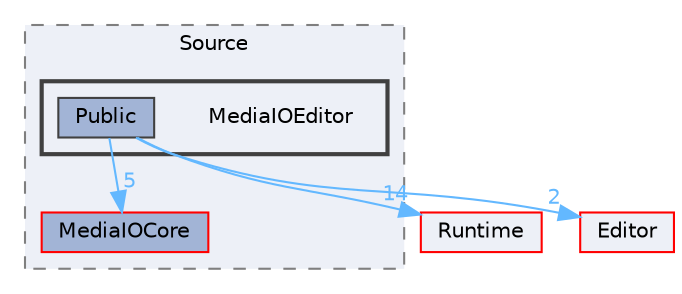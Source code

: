 digraph "MediaIOEditor"
{
 // INTERACTIVE_SVG=YES
 // LATEX_PDF_SIZE
  bgcolor="transparent";
  edge [fontname=Helvetica,fontsize=10,labelfontname=Helvetica,labelfontsize=10];
  node [fontname=Helvetica,fontsize=10,shape=box,height=0.2,width=0.4];
  compound=true
  subgraph clusterdir_eb09b2bb8ad743da068358064e0ee1c1 {
    graph [ bgcolor="#edf0f7", pencolor="grey50", label="Source", fontname=Helvetica,fontsize=10 style="filled,dashed", URL="dir_eb09b2bb8ad743da068358064e0ee1c1.html",tooltip=""]
  dir_bcb894c22127ee4a6e57b00883fa90b5 [label="MediaIOCore", fillcolor="#a2b4d6", color="red", style="filled", URL="dir_bcb894c22127ee4a6e57b00883fa90b5.html",tooltip=""];
  subgraph clusterdir_175e7bbfbebf35631268bc33cd4e3002 {
    graph [ bgcolor="#edf0f7", pencolor="grey25", label="", fontname=Helvetica,fontsize=10 style="filled,bold", URL="dir_175e7bbfbebf35631268bc33cd4e3002.html",tooltip=""]
    dir_175e7bbfbebf35631268bc33cd4e3002 [shape=plaintext, label="MediaIOEditor"];
  dir_73fc52f4ac360d78c7b665d4babdba9b [label="Public", fillcolor="#a2b4d6", color="grey25", style="filled", URL="dir_73fc52f4ac360d78c7b665d4babdba9b.html",tooltip=""];
  }
  }
  dir_7536b172fbd480bfd146a1b1acd6856b [label="Runtime", fillcolor="#edf0f7", color="red", style="filled", URL="dir_7536b172fbd480bfd146a1b1acd6856b.html",tooltip=""];
  dir_b26507eead720464ba2ac6bbc6dcec5f [label="Editor", fillcolor="#edf0f7", color="red", style="filled", URL="dir_b26507eead720464ba2ac6bbc6dcec5f.html",tooltip=""];
  dir_73fc52f4ac360d78c7b665d4babdba9b->dir_7536b172fbd480bfd146a1b1acd6856b [headlabel="14", labeldistance=1.5 headhref="dir_000838_000984.html" href="dir_000838_000984.html" color="steelblue1" fontcolor="steelblue1"];
  dir_73fc52f4ac360d78c7b665d4babdba9b->dir_b26507eead720464ba2ac6bbc6dcec5f [headlabel="2", labeldistance=1.5 headhref="dir_000838_000357.html" href="dir_000838_000357.html" color="steelblue1" fontcolor="steelblue1"];
  dir_73fc52f4ac360d78c7b665d4babdba9b->dir_bcb894c22127ee4a6e57b00883fa90b5 [headlabel="5", labeldistance=1.5 headhref="dir_000838_000617.html" href="dir_000838_000617.html" color="steelblue1" fontcolor="steelblue1"];
}
